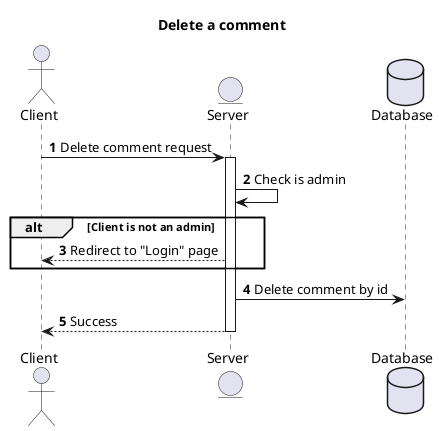 @startuml

title Delete a comment
autonumber

actor Client
entity Server
Database Database

Client -> Server : Delete comment request

activate Server

Server -> Server : Check is admin

alt Client is not an admin
    Server --> Client : Redirect to "Login" page
end

Server -> Database : Delete comment by id

Server --> Client : Success

deactivate Server

@enduml
